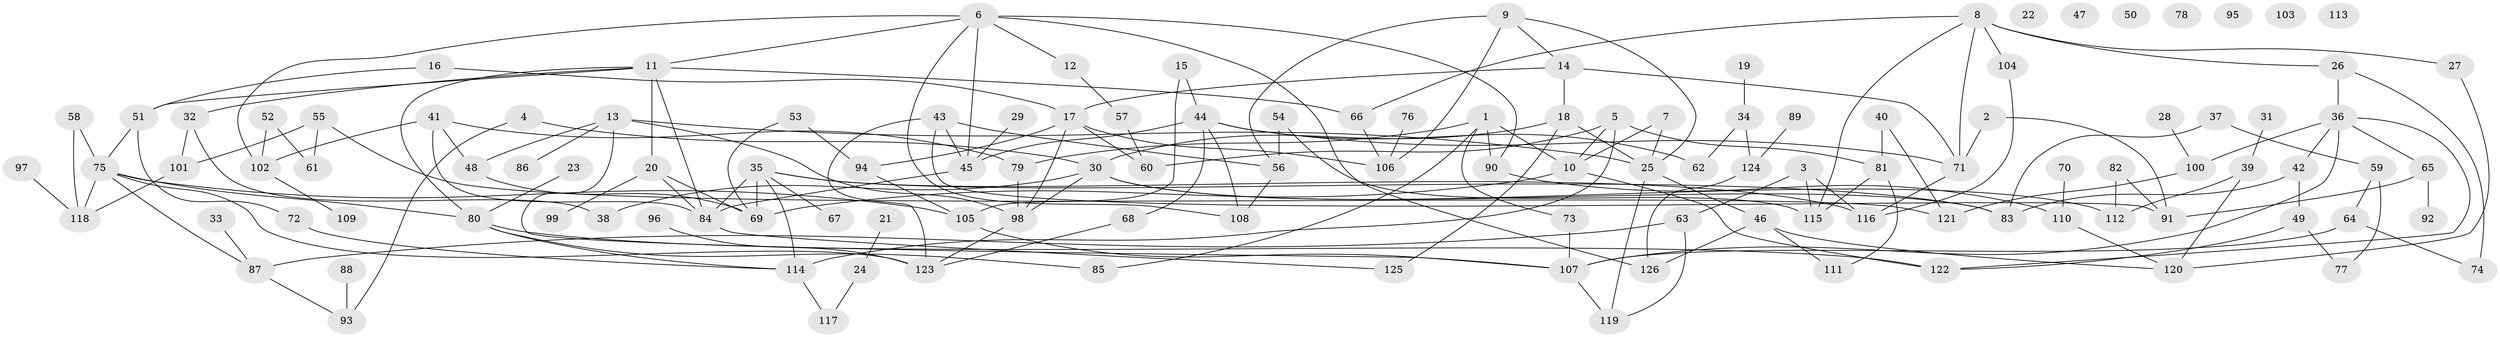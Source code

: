 // coarse degree distribution, {5: 0.060240963855421686, 9: 0.012048192771084338, 4: 0.14457831325301204, 2: 0.20481927710843373, 11: 0.024096385542168676, 3: 0.26506024096385544, 7: 0.03614457831325301, 8: 0.03614457831325301, 6: 0.060240963855421686, 1: 0.1566265060240964}
// Generated by graph-tools (version 1.1) at 2025/48/03/04/25 22:48:35]
// undirected, 126 vertices, 187 edges
graph export_dot {
  node [color=gray90,style=filled];
  1;
  2;
  3;
  4;
  5;
  6;
  7;
  8;
  9;
  10;
  11;
  12;
  13;
  14;
  15;
  16;
  17;
  18;
  19;
  20;
  21;
  22;
  23;
  24;
  25;
  26;
  27;
  28;
  29;
  30;
  31;
  32;
  33;
  34;
  35;
  36;
  37;
  38;
  39;
  40;
  41;
  42;
  43;
  44;
  45;
  46;
  47;
  48;
  49;
  50;
  51;
  52;
  53;
  54;
  55;
  56;
  57;
  58;
  59;
  60;
  61;
  62;
  63;
  64;
  65;
  66;
  67;
  68;
  69;
  70;
  71;
  72;
  73;
  74;
  75;
  76;
  77;
  78;
  79;
  80;
  81;
  82;
  83;
  84;
  85;
  86;
  87;
  88;
  89;
  90;
  91;
  92;
  93;
  94;
  95;
  96;
  97;
  98;
  99;
  100;
  101;
  102;
  103;
  104;
  105;
  106;
  107;
  108;
  109;
  110;
  111;
  112;
  113;
  114;
  115;
  116;
  117;
  118;
  119;
  120;
  121;
  122;
  123;
  124;
  125;
  126;
  1 -- 10;
  1 -- 73;
  1 -- 79;
  1 -- 85;
  1 -- 90;
  2 -- 71;
  2 -- 91;
  3 -- 63;
  3 -- 115;
  3 -- 116;
  4 -- 30;
  4 -- 93;
  5 -- 10;
  5 -- 60;
  5 -- 81;
  5 -- 114;
  6 -- 11;
  6 -- 12;
  6 -- 45;
  6 -- 90;
  6 -- 102;
  6 -- 108;
  6 -- 126;
  7 -- 10;
  7 -- 25;
  8 -- 26;
  8 -- 27;
  8 -- 66;
  8 -- 71;
  8 -- 104;
  8 -- 115;
  9 -- 14;
  9 -- 25;
  9 -- 56;
  9 -- 106;
  10 -- 69;
  10 -- 122;
  11 -- 20;
  11 -- 32;
  11 -- 51;
  11 -- 66;
  11 -- 80;
  11 -- 84;
  12 -- 57;
  13 -- 25;
  13 -- 48;
  13 -- 86;
  13 -- 98;
  13 -- 107;
  14 -- 17;
  14 -- 18;
  14 -- 71;
  15 -- 44;
  15 -- 105;
  16 -- 17;
  16 -- 51;
  17 -- 60;
  17 -- 94;
  17 -- 98;
  17 -- 106;
  18 -- 25;
  18 -- 30;
  18 -- 125;
  19 -- 34;
  20 -- 69;
  20 -- 84;
  20 -- 99;
  21 -- 24;
  23 -- 80;
  24 -- 117;
  25 -- 46;
  25 -- 119;
  26 -- 36;
  26 -- 74;
  27 -- 120;
  28 -- 100;
  29 -- 45;
  30 -- 38;
  30 -- 83;
  30 -- 98;
  30 -- 112;
  31 -- 39;
  32 -- 38;
  32 -- 101;
  33 -- 87;
  34 -- 62;
  34 -- 124;
  35 -- 67;
  35 -- 69;
  35 -- 83;
  35 -- 84;
  35 -- 114;
  35 -- 116;
  36 -- 42;
  36 -- 65;
  36 -- 100;
  36 -- 107;
  36 -- 122;
  37 -- 59;
  37 -- 83;
  39 -- 112;
  39 -- 120;
  40 -- 81;
  40 -- 121;
  41 -- 48;
  41 -- 79;
  41 -- 84;
  41 -- 102;
  42 -- 49;
  42 -- 83;
  43 -- 45;
  43 -- 56;
  43 -- 91;
  43 -- 123;
  44 -- 45;
  44 -- 62;
  44 -- 68;
  44 -- 71;
  44 -- 108;
  45 -- 84;
  46 -- 111;
  46 -- 120;
  46 -- 126;
  48 -- 69;
  49 -- 77;
  49 -- 122;
  51 -- 72;
  51 -- 75;
  52 -- 61;
  52 -- 102;
  53 -- 69;
  53 -- 94;
  54 -- 56;
  54 -- 115;
  55 -- 61;
  55 -- 101;
  55 -- 121;
  56 -- 108;
  57 -- 60;
  58 -- 75;
  58 -- 118;
  59 -- 64;
  59 -- 77;
  63 -- 87;
  63 -- 119;
  64 -- 74;
  64 -- 107;
  65 -- 91;
  65 -- 92;
  66 -- 106;
  68 -- 123;
  70 -- 110;
  71 -- 116;
  72 -- 114;
  73 -- 107;
  75 -- 80;
  75 -- 87;
  75 -- 105;
  75 -- 118;
  75 -- 123;
  76 -- 106;
  79 -- 98;
  80 -- 85;
  80 -- 114;
  80 -- 122;
  81 -- 111;
  81 -- 115;
  82 -- 91;
  82 -- 112;
  84 -- 125;
  87 -- 93;
  88 -- 93;
  89 -- 124;
  90 -- 110;
  94 -- 105;
  96 -- 123;
  97 -- 118;
  98 -- 123;
  100 -- 121;
  101 -- 118;
  102 -- 109;
  104 -- 116;
  105 -- 107;
  107 -- 119;
  110 -- 120;
  114 -- 117;
  124 -- 126;
}
